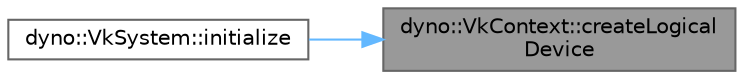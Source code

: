digraph "dyno::VkContext::createLogicalDevice"
{
 // LATEX_PDF_SIZE
  bgcolor="transparent";
  edge [fontname=Helvetica,fontsize=10,labelfontname=Helvetica,labelfontsize=10];
  node [fontname=Helvetica,fontsize=10,shape=box,height=0.2,width=0.4];
  rankdir="RL";
  Node1 [id="Node000001",label="dyno::VkContext::createLogical\lDevice",height=0.2,width=0.4,color="gray40", fillcolor="grey60", style="filled", fontcolor="black",tooltip=" "];
  Node1 -> Node2 [id="edge1_Node000001_Node000002",dir="back",color="steelblue1",style="solid",tooltip=" "];
  Node2 [id="Node000002",label="dyno::VkSystem::initialize",height=0.2,width=0.4,color="grey40", fillcolor="white", style="filled",URL="$classdyno_1_1_vk_system.html#a45a4e57cd6010eb407de90b51a149f3e",tooltip=" "];
}
